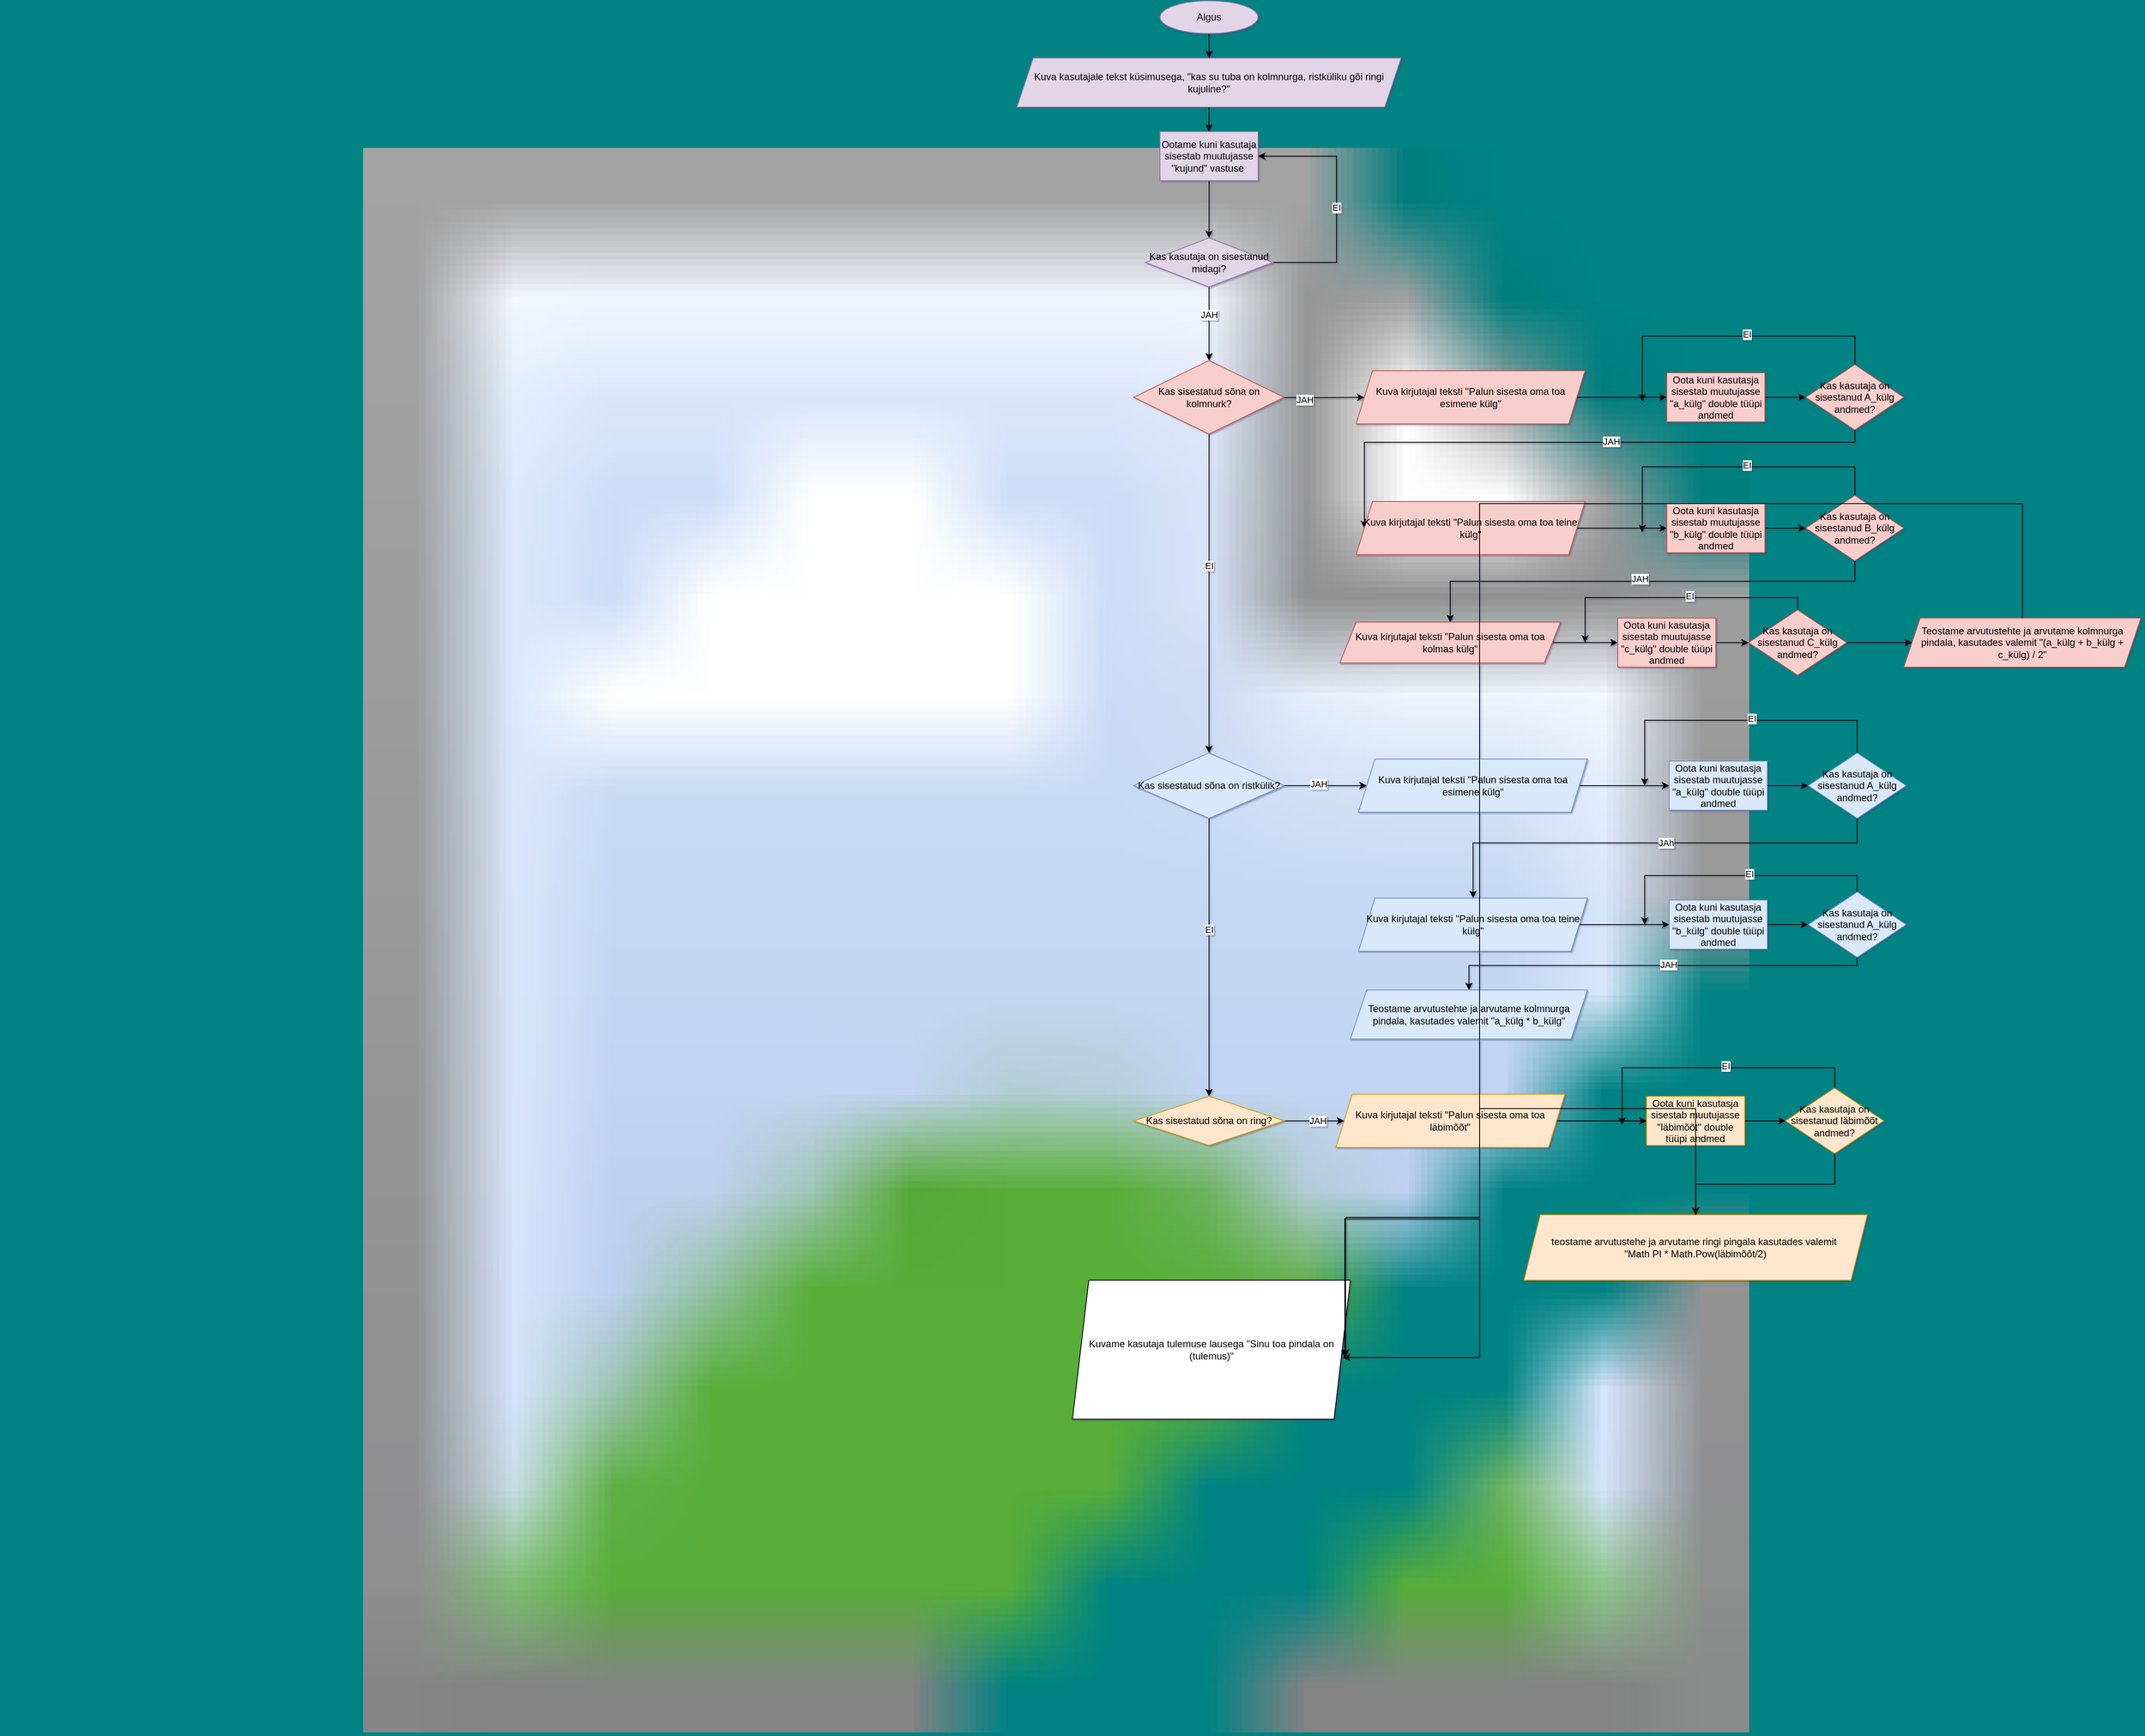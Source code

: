 <mxfile version="26.0.9">
  <diagram id="C5RBs43oDa-KdzZeNtuy" name="Page-1">
    <mxGraphModel dx="2765" dy="1995" grid="0" gridSize="10" guides="1" tooltips="1" connect="1" arrows="1" fold="1" page="0" pageScale="1" pageWidth="291" pageHeight="413" background="light-dark(#018383, #3a756b)" backgroundImage="{&quot;src&quot;:&quot;https://external-content.duckduckgo.com/iu/?u=https%3A%2F%2Fi.pinimg.com%2Foriginals%2F54%2F1e%2F90%2F541e903b56992251a2353d5eb28521f8.jpg&amp;f=1&amp;nofb=1&amp;ipt=db46da8940c8d99887516993b8c28b2bbe2d71f8f6b81d16f4c20e3f9383d513&quot;,&quot;width&quot;:&quot;2584&quot;,&quot;height&quot;:&quot;1938&quot;,&quot;x&quot;:0,&quot;y&quot;:0}" math="0" shadow="1">
      <root>
        <mxCell id="WIyWlLk6GJQsqaUBKTNV-0" />
        <mxCell id="WIyWlLk6GJQsqaUBKTNV-1" parent="WIyWlLk6GJQsqaUBKTNV-0" />
        <mxCell id="mahn6WL9fbFiG1jr3dB3-8" style="edgeStyle=orthogonalEdgeStyle;rounded=0;orthogonalLoop=1;jettySize=auto;html=1;exitX=0.5;exitY=1;exitDx=0;exitDy=0;entryX=0.5;entryY=0;entryDx=0;entryDy=0;" edge="1" parent="WIyWlLk6GJQsqaUBKTNV-1" source="mahn6WL9fbFiG1jr3dB3-0" target="mahn6WL9fbFiG1jr3dB3-3">
          <mxGeometry relative="1" as="geometry" />
        </mxCell>
        <mxCell id="mahn6WL9fbFiG1jr3dB3-0" value="Algus" style="ellipse;whiteSpace=wrap;html=1;fillColor=#e1d5e7;strokeColor=#9673a6;" vertex="1" parent="WIyWlLk6GJQsqaUBKTNV-1">
          <mxGeometry x="1419" y="-180" width="120" height="40" as="geometry" />
        </mxCell>
        <mxCell id="mahn6WL9fbFiG1jr3dB3-9" value="" style="edgeStyle=orthogonalEdgeStyle;rounded=0;orthogonalLoop=1;jettySize=auto;html=1;" edge="1" parent="WIyWlLk6GJQsqaUBKTNV-1" source="mahn6WL9fbFiG1jr3dB3-3" target="mahn6WL9fbFiG1jr3dB3-4">
          <mxGeometry relative="1" as="geometry" />
        </mxCell>
        <mxCell id="mahn6WL9fbFiG1jr3dB3-3" value="Kuva kasutajale tekst küsimusega, &quot;kas su tuba on kolmnurga, ristküliku gõi ringi kujuline?&quot;" style="shape=parallelogram;perimeter=parallelogramPerimeter;whiteSpace=wrap;html=1;fixedSize=1;fillColor=#e1d5e7;strokeColor=#9673a6;" vertex="1" parent="WIyWlLk6GJQsqaUBKTNV-1">
          <mxGeometry x="1244" y="-110" width="470" height="60" as="geometry" />
        </mxCell>
        <mxCell id="mahn6WL9fbFiG1jr3dB3-10" value="" style="edgeStyle=orthogonalEdgeStyle;rounded=0;orthogonalLoop=1;jettySize=auto;html=1;" edge="1" parent="WIyWlLk6GJQsqaUBKTNV-1" source="mahn6WL9fbFiG1jr3dB3-4" target="mahn6WL9fbFiG1jr3dB3-5">
          <mxGeometry relative="1" as="geometry" />
        </mxCell>
        <mxCell id="mahn6WL9fbFiG1jr3dB3-4" value="Ootame kuni kasutaja sisestab muutujasse&lt;div&gt;&quot;kujund&quot; vastuse&amp;nbsp;&lt;/div&gt;" style="rounded=0;whiteSpace=wrap;html=1;fillColor=#e1d5e7;strokeColor=#9673a6;" vertex="1" parent="WIyWlLk6GJQsqaUBKTNV-1">
          <mxGeometry x="1419" y="-20" width="120" height="60" as="geometry" />
        </mxCell>
        <mxCell id="mahn6WL9fbFiG1jr3dB3-6" style="edgeStyle=orthogonalEdgeStyle;rounded=0;orthogonalLoop=1;jettySize=auto;html=1;entryX=1;entryY=0.5;entryDx=0;entryDy=0;" edge="1" parent="WIyWlLk6GJQsqaUBKTNV-1" source="mahn6WL9fbFiG1jr3dB3-5" target="mahn6WL9fbFiG1jr3dB3-4">
          <mxGeometry relative="1" as="geometry">
            <Array as="points">
              <mxPoint x="1635" y="140" />
              <mxPoint x="1635" y="10" />
            </Array>
          </mxGeometry>
        </mxCell>
        <mxCell id="mahn6WL9fbFiG1jr3dB3-7" value="EI" style="edgeLabel;html=1;align=center;verticalAlign=middle;resizable=0;points=[];" vertex="1" connectable="0" parent="mahn6WL9fbFiG1jr3dB3-6">
          <mxGeometry x="-0.046" relative="1" as="geometry">
            <mxPoint as="offset" />
          </mxGeometry>
        </mxCell>
        <mxCell id="mahn6WL9fbFiG1jr3dB3-13" value="" style="edgeStyle=orthogonalEdgeStyle;rounded=0;orthogonalLoop=1;jettySize=auto;html=1;" edge="1" parent="WIyWlLk6GJQsqaUBKTNV-1" source="mahn6WL9fbFiG1jr3dB3-5" target="mahn6WL9fbFiG1jr3dB3-12">
          <mxGeometry relative="1" as="geometry" />
        </mxCell>
        <mxCell id="mahn6WL9fbFiG1jr3dB3-20" value="JAH" style="edgeLabel;html=1;align=center;verticalAlign=middle;resizable=0;points=[];" vertex="1" connectable="0" parent="mahn6WL9fbFiG1jr3dB3-13">
          <mxGeometry x="-0.25" relative="1" as="geometry">
            <mxPoint as="offset" />
          </mxGeometry>
        </mxCell>
        <mxCell id="mahn6WL9fbFiG1jr3dB3-5" value="Kas kasutaja on sisestanud midagi?" style="rhombus;whiteSpace=wrap;html=1;fillColor=#e1d5e7;strokeColor=#9673a6;" vertex="1" parent="WIyWlLk6GJQsqaUBKTNV-1">
          <mxGeometry x="1401" y="110" width="156" height="60" as="geometry" />
        </mxCell>
        <mxCell id="mahn6WL9fbFiG1jr3dB3-15" value="" style="edgeStyle=orthogonalEdgeStyle;rounded=0;orthogonalLoop=1;jettySize=auto;html=1;" edge="1" parent="WIyWlLk6GJQsqaUBKTNV-1" source="mahn6WL9fbFiG1jr3dB3-12" target="mahn6WL9fbFiG1jr3dB3-14">
          <mxGeometry relative="1" as="geometry" />
        </mxCell>
        <mxCell id="mahn6WL9fbFiG1jr3dB3-16" value="EI" style="edgeLabel;html=1;align=center;verticalAlign=middle;resizable=0;points=[];" vertex="1" connectable="0" parent="mahn6WL9fbFiG1jr3dB3-15">
          <mxGeometry x="-0.175" relative="1" as="geometry">
            <mxPoint as="offset" />
          </mxGeometry>
        </mxCell>
        <mxCell id="mahn6WL9fbFiG1jr3dB3-22" value="" style="edgeStyle=orthogonalEdgeStyle;rounded=0;orthogonalLoop=1;jettySize=auto;html=1;" edge="1" parent="WIyWlLk6GJQsqaUBKTNV-1" target="mahn6WL9fbFiG1jr3dB3-21">
          <mxGeometry relative="1" as="geometry">
            <mxPoint x="1545.0" y="305" as="sourcePoint" />
          </mxGeometry>
        </mxCell>
        <mxCell id="mahn6WL9fbFiG1jr3dB3-93" value="JAH" style="edgeLabel;html=1;align=center;verticalAlign=middle;resizable=0;points=[];" vertex="1" connectable="0" parent="mahn6WL9fbFiG1jr3dB3-22">
          <mxGeometry x="-0.177" y="-2" relative="1" as="geometry">
            <mxPoint as="offset" />
          </mxGeometry>
        </mxCell>
        <mxCell id="mahn6WL9fbFiG1jr3dB3-12" value="Kas sisestatud sõna on kolmnurk?" style="rhombus;whiteSpace=wrap;html=1;fillColor=#f8cecc;strokeColor=#b85450;" vertex="1" parent="WIyWlLk6GJQsqaUBKTNV-1">
          <mxGeometry x="1387" y="260" width="184" height="90" as="geometry" />
        </mxCell>
        <mxCell id="mahn6WL9fbFiG1jr3dB3-18" value="" style="edgeStyle=orthogonalEdgeStyle;rounded=0;orthogonalLoop=1;jettySize=auto;html=1;" edge="1" parent="WIyWlLk6GJQsqaUBKTNV-1" source="mahn6WL9fbFiG1jr3dB3-14" target="mahn6WL9fbFiG1jr3dB3-17">
          <mxGeometry relative="1" as="geometry" />
        </mxCell>
        <mxCell id="mahn6WL9fbFiG1jr3dB3-19" value="EI" style="edgeLabel;html=1;align=center;verticalAlign=middle;resizable=0;points=[];" vertex="1" connectable="0" parent="mahn6WL9fbFiG1jr3dB3-18">
          <mxGeometry x="-0.2" relative="1" as="geometry">
            <mxPoint as="offset" />
          </mxGeometry>
        </mxCell>
        <mxCell id="mahn6WL9fbFiG1jr3dB3-58" value="" style="edgeStyle=orthogonalEdgeStyle;rounded=0;orthogonalLoop=1;jettySize=auto;html=1;" edge="1" parent="WIyWlLk6GJQsqaUBKTNV-1" source="mahn6WL9fbFiG1jr3dB3-14" target="mahn6WL9fbFiG1jr3dB3-43">
          <mxGeometry relative="1" as="geometry" />
        </mxCell>
        <mxCell id="mahn6WL9fbFiG1jr3dB3-92" value="JAH" style="edgeLabel;html=1;align=center;verticalAlign=middle;resizable=0;points=[];" vertex="1" connectable="0" parent="mahn6WL9fbFiG1jr3dB3-58">
          <mxGeometry x="-0.177" y="2" relative="1" as="geometry">
            <mxPoint as="offset" />
          </mxGeometry>
        </mxCell>
        <mxCell id="mahn6WL9fbFiG1jr3dB3-14" value="Kas sisestatud sõna on ristkülik?" style="rhombus;whiteSpace=wrap;html=1;fillColor=#dae8fc;strokeColor=#6c8ebf;" vertex="1" parent="WIyWlLk6GJQsqaUBKTNV-1">
          <mxGeometry x="1387" y="740" width="184" height="80" as="geometry" />
        </mxCell>
        <mxCell id="mahn6WL9fbFiG1jr3dB3-86" value="" style="edgeStyle=orthogonalEdgeStyle;rounded=0;orthogonalLoop=1;jettySize=auto;html=1;" edge="1" parent="WIyWlLk6GJQsqaUBKTNV-1" source="mahn6WL9fbFiG1jr3dB3-17" target="mahn6WL9fbFiG1jr3dB3-80">
          <mxGeometry relative="1" as="geometry" />
        </mxCell>
        <mxCell id="mahn6WL9fbFiG1jr3dB3-91" value="JAH" style="edgeLabel;html=1;align=center;verticalAlign=middle;resizable=0;points=[];" vertex="1" connectable="0" parent="mahn6WL9fbFiG1jr3dB3-86">
          <mxGeometry x="0.103" relative="1" as="geometry">
            <mxPoint as="offset" />
          </mxGeometry>
        </mxCell>
        <mxCell id="mahn6WL9fbFiG1jr3dB3-17" value="Kas sisestatud sõna on ring?" style="rhombus;whiteSpace=wrap;html=1;fillColor=#ffe6cc;strokeColor=#d79b00;" vertex="1" parent="WIyWlLk6GJQsqaUBKTNV-1">
          <mxGeometry x="1387" y="1160" width="184" height="60" as="geometry" />
        </mxCell>
        <mxCell id="mahn6WL9fbFiG1jr3dB3-42" value="" style="edgeStyle=orthogonalEdgeStyle;rounded=0;orthogonalLoop=1;jettySize=auto;html=1;" edge="1" parent="WIyWlLk6GJQsqaUBKTNV-1" source="mahn6WL9fbFiG1jr3dB3-43" target="mahn6WL9fbFiG1jr3dB3-45">
          <mxGeometry relative="1" as="geometry" />
        </mxCell>
        <mxCell id="mahn6WL9fbFiG1jr3dB3-43" value="Kuva kirjutajal teksti &quot;Palun sisesta oma toa esimene külg&quot;" style="shape=parallelogram;perimeter=parallelogramPerimeter;whiteSpace=wrap;html=1;fixedSize=1;fillColor=#dae8fc;strokeColor=#6c8ebf;" vertex="1" parent="WIyWlLk6GJQsqaUBKTNV-1">
          <mxGeometry x="1661.94" y="747.5" width="280" height="65" as="geometry" />
        </mxCell>
        <mxCell id="mahn6WL9fbFiG1jr3dB3-44" value="" style="edgeStyle=orthogonalEdgeStyle;rounded=0;orthogonalLoop=1;jettySize=auto;html=1;" edge="1" parent="WIyWlLk6GJQsqaUBKTNV-1" source="mahn6WL9fbFiG1jr3dB3-45" target="mahn6WL9fbFiG1jr3dB3-50">
          <mxGeometry relative="1" as="geometry" />
        </mxCell>
        <mxCell id="mahn6WL9fbFiG1jr3dB3-45" value="Oota kuni kasutasja sisestab muutujasse &quot;a_külg&quot; double tüüpi andmed" style="whiteSpace=wrap;html=1;fillColor=#dae8fc;strokeColor=#6c8ebf;" vertex="1" parent="WIyWlLk6GJQsqaUBKTNV-1">
          <mxGeometry x="2041.94" y="750" width="120" height="60" as="geometry" />
        </mxCell>
        <mxCell id="mahn6WL9fbFiG1jr3dB3-46" style="edgeStyle=orthogonalEdgeStyle;rounded=0;orthogonalLoop=1;jettySize=auto;html=1;exitX=0.5;exitY=0;exitDx=0;exitDy=0;" edge="1" parent="WIyWlLk6GJQsqaUBKTNV-1" source="mahn6WL9fbFiG1jr3dB3-50">
          <mxGeometry relative="1" as="geometry">
            <mxPoint x="2011.94" y="780" as="targetPoint" />
            <mxPoint x="2381.94" y="730" as="sourcePoint" />
            <Array as="points">
              <mxPoint x="2271.94" y="700" />
              <mxPoint x="2011.94" y="700" />
            </Array>
          </mxGeometry>
        </mxCell>
        <mxCell id="mahn6WL9fbFiG1jr3dB3-47" value="EI" style="edgeLabel;html=1;align=center;verticalAlign=middle;resizable=0;points=[];" vertex="1" connectable="0" parent="mahn6WL9fbFiG1jr3dB3-46">
          <mxGeometry x="-0.107" y="-2" relative="1" as="geometry">
            <mxPoint as="offset" />
          </mxGeometry>
        </mxCell>
        <mxCell id="mahn6WL9fbFiG1jr3dB3-48" value="" style="edgeStyle=orthogonalEdgeStyle;rounded=0;orthogonalLoop=1;jettySize=auto;html=1;" edge="1" parent="WIyWlLk6GJQsqaUBKTNV-1" source="mahn6WL9fbFiG1jr3dB3-50" target="mahn6WL9fbFiG1jr3dB3-52">
          <mxGeometry relative="1" as="geometry">
            <Array as="points">
              <mxPoint x="2271.94" y="850" />
              <mxPoint x="1801.94" y="850" />
            </Array>
          </mxGeometry>
        </mxCell>
        <mxCell id="mahn6WL9fbFiG1jr3dB3-49" value="JAh" style="edgeLabel;html=1;align=center;verticalAlign=middle;resizable=0;points=[];" vertex="1" connectable="0" parent="mahn6WL9fbFiG1jr3dB3-48">
          <mxGeometry x="-0.067" relative="1" as="geometry">
            <mxPoint as="offset" />
          </mxGeometry>
        </mxCell>
        <mxCell id="mahn6WL9fbFiG1jr3dB3-50" value="Kas kasutaja on sisestanud A_külg andmed?" style="rhombus;whiteSpace=wrap;html=1;fillColor=#dae8fc;strokeColor=#6c8ebf;" vertex="1" parent="WIyWlLk6GJQsqaUBKTNV-1">
          <mxGeometry x="2211.94" y="740" width="120" height="80" as="geometry" />
        </mxCell>
        <mxCell id="mahn6WL9fbFiG1jr3dB3-51" value="" style="edgeStyle=orthogonalEdgeStyle;rounded=0;orthogonalLoop=1;jettySize=auto;html=1;" edge="1" parent="WIyWlLk6GJQsqaUBKTNV-1" source="mahn6WL9fbFiG1jr3dB3-52" target="mahn6WL9fbFiG1jr3dB3-54">
          <mxGeometry relative="1" as="geometry" />
        </mxCell>
        <mxCell id="mahn6WL9fbFiG1jr3dB3-52" value="Kuva kirjutajal teksti &quot;Palun sisesta oma toa teine külg&quot;" style="shape=parallelogram;perimeter=parallelogramPerimeter;whiteSpace=wrap;html=1;fixedSize=1;fillColor=#dae8fc;strokeColor=#6c8ebf;" vertex="1" parent="WIyWlLk6GJQsqaUBKTNV-1">
          <mxGeometry x="1661.94" y="917.5" width="280" height="65" as="geometry" />
        </mxCell>
        <mxCell id="mahn6WL9fbFiG1jr3dB3-53" value="" style="edgeStyle=orthogonalEdgeStyle;rounded=0;orthogonalLoop=1;jettySize=auto;html=1;" edge="1" parent="WIyWlLk6GJQsqaUBKTNV-1" source="mahn6WL9fbFiG1jr3dB3-54" target="mahn6WL9fbFiG1jr3dB3-57">
          <mxGeometry relative="1" as="geometry" />
        </mxCell>
        <mxCell id="mahn6WL9fbFiG1jr3dB3-54" value="Oota kuni kasutasja sisestab muutujasse &quot;b_külg&quot; double tüüpi andmed" style="whiteSpace=wrap;html=1;fillColor=#dae8fc;strokeColor=#6c8ebf;" vertex="1" parent="WIyWlLk6GJQsqaUBKTNV-1">
          <mxGeometry x="2041.94" y="920" width="120" height="60" as="geometry" />
        </mxCell>
        <mxCell id="mahn6WL9fbFiG1jr3dB3-55" style="edgeStyle=orthogonalEdgeStyle;rounded=0;orthogonalLoop=1;jettySize=auto;html=1;exitX=0.5;exitY=0;exitDx=0;exitDy=0;" edge="1" parent="WIyWlLk6GJQsqaUBKTNV-1" source="mahn6WL9fbFiG1jr3dB3-57">
          <mxGeometry relative="1" as="geometry">
            <mxPoint x="2011.94" y="950" as="targetPoint" />
            <mxPoint x="2381.94" y="900" as="sourcePoint" />
            <Array as="points">
              <mxPoint x="2271.94" y="890" />
              <mxPoint x="2011.94" y="890" />
            </Array>
          </mxGeometry>
        </mxCell>
        <mxCell id="mahn6WL9fbFiG1jr3dB3-56" value="EI" style="edgeLabel;html=1;align=center;verticalAlign=middle;resizable=0;points=[];" vertex="1" connectable="0" parent="mahn6WL9fbFiG1jr3dB3-55">
          <mxGeometry x="-0.107" y="-2" relative="1" as="geometry">
            <mxPoint as="offset" />
          </mxGeometry>
        </mxCell>
        <mxCell id="mahn6WL9fbFiG1jr3dB3-77" style="edgeStyle=orthogonalEdgeStyle;rounded=0;orthogonalLoop=1;jettySize=auto;html=1;" edge="1" parent="WIyWlLk6GJQsqaUBKTNV-1" source="mahn6WL9fbFiG1jr3dB3-57" target="mahn6WL9fbFiG1jr3dB3-76">
          <mxGeometry relative="1" as="geometry">
            <Array as="points">
              <mxPoint x="2271.94" y="1000" />
              <mxPoint x="1796.94" y="1000" />
            </Array>
          </mxGeometry>
        </mxCell>
        <mxCell id="mahn6WL9fbFiG1jr3dB3-78" value="JAH" style="edgeLabel;html=1;align=center;verticalAlign=middle;resizable=0;points=[];" vertex="1" connectable="0" parent="mahn6WL9fbFiG1jr3dB3-77">
          <mxGeometry x="-0.064" y="-1" relative="1" as="geometry">
            <mxPoint as="offset" />
          </mxGeometry>
        </mxCell>
        <mxCell id="mahn6WL9fbFiG1jr3dB3-57" value="Kas kasutaja on sisestanud A_külg andmed?" style="rhombus;whiteSpace=wrap;html=1;fillColor=#dae8fc;strokeColor=#6c8ebf;" vertex="1" parent="WIyWlLk6GJQsqaUBKTNV-1">
          <mxGeometry x="2211.94" y="910" width="120" height="80" as="geometry" />
        </mxCell>
        <mxCell id="mahn6WL9fbFiG1jr3dB3-76" value="Teostame arvutustehte ja arvutame kolmnurga pindala, kasutades valemit &quot;a_külg * b_külg&quot;" style="shape=parallelogram;perimeter=parallelogramPerimeter;whiteSpace=wrap;html=1;fixedSize=1;fillColor=#dae8fc;strokeColor=#6c8ebf;" vertex="1" parent="WIyWlLk6GJQsqaUBKTNV-1">
          <mxGeometry x="1651.94" y="1030" width="290" height="60" as="geometry" />
        </mxCell>
        <mxCell id="mahn6WL9fbFiG1jr3dB3-79" value="" style="edgeStyle=orthogonalEdgeStyle;rounded=0;orthogonalLoop=1;jettySize=auto;html=1;" edge="1" parent="WIyWlLk6GJQsqaUBKTNV-1" source="mahn6WL9fbFiG1jr3dB3-80" target="mahn6WL9fbFiG1jr3dB3-82">
          <mxGeometry relative="1" as="geometry" />
        </mxCell>
        <mxCell id="mahn6WL9fbFiG1jr3dB3-80" value="Kuva kirjutajal teksti &quot;Palun sisesta oma toa läbimõõt&quot;" style="shape=parallelogram;perimeter=parallelogramPerimeter;whiteSpace=wrap;html=1;fixedSize=1;fillColor=#ffe6cc;strokeColor=#d79b00;" vertex="1" parent="WIyWlLk6GJQsqaUBKTNV-1">
          <mxGeometry x="1634.29" y="1157.5" width="280" height="65" as="geometry" />
        </mxCell>
        <mxCell id="mahn6WL9fbFiG1jr3dB3-81" value="" style="edgeStyle=orthogonalEdgeStyle;rounded=0;orthogonalLoop=1;jettySize=auto;html=1;" edge="1" parent="WIyWlLk6GJQsqaUBKTNV-1" source="mahn6WL9fbFiG1jr3dB3-82" target="mahn6WL9fbFiG1jr3dB3-85">
          <mxGeometry relative="1" as="geometry" />
        </mxCell>
        <mxCell id="mahn6WL9fbFiG1jr3dB3-82" value="Oota kuni kasutasja sisestab muutujasse &quot;läbimõõt&quot; double tüüpi andmed" style="whiteSpace=wrap;html=1;fillColor=#ffe6cc;strokeColor=#d79b00;" vertex="1" parent="WIyWlLk6GJQsqaUBKTNV-1">
          <mxGeometry x="2014.29" y="1160" width="120" height="60" as="geometry" />
        </mxCell>
        <mxCell id="mahn6WL9fbFiG1jr3dB3-83" style="edgeStyle=orthogonalEdgeStyle;rounded=0;orthogonalLoop=1;jettySize=auto;html=1;exitX=0.5;exitY=0;exitDx=0;exitDy=0;" edge="1" parent="WIyWlLk6GJQsqaUBKTNV-1" source="mahn6WL9fbFiG1jr3dB3-85">
          <mxGeometry relative="1" as="geometry">
            <mxPoint x="1984.29" y="1195" as="targetPoint" />
            <mxPoint x="2354.29" y="1145" as="sourcePoint" />
            <Array as="points">
              <mxPoint x="2244.29" y="1125" />
              <mxPoint x="1984.29" y="1125" />
            </Array>
          </mxGeometry>
        </mxCell>
        <mxCell id="mahn6WL9fbFiG1jr3dB3-84" value="EI" style="edgeLabel;html=1;align=center;verticalAlign=middle;resizable=0;points=[];" vertex="1" connectable="0" parent="mahn6WL9fbFiG1jr3dB3-83">
          <mxGeometry x="-0.107" y="-2" relative="1" as="geometry">
            <mxPoint as="offset" />
          </mxGeometry>
        </mxCell>
        <mxCell id="mahn6WL9fbFiG1jr3dB3-90" value="" style="edgeStyle=orthogonalEdgeStyle;rounded=0;orthogonalLoop=1;jettySize=auto;html=1;" edge="1" parent="WIyWlLk6GJQsqaUBKTNV-1" source="mahn6WL9fbFiG1jr3dB3-85" target="mahn6WL9fbFiG1jr3dB3-89">
          <mxGeometry relative="1" as="geometry" />
        </mxCell>
        <mxCell id="mahn6WL9fbFiG1jr3dB3-85" value="Kas kasutaja on sisestanud läbimõõt andmed?" style="rhombus;whiteSpace=wrap;html=1;fillColor=#ffe6cc;strokeColor=#d79b00;" vertex="1" parent="WIyWlLk6GJQsqaUBKTNV-1">
          <mxGeometry x="2184.29" y="1150" width="120" height="80" as="geometry" />
        </mxCell>
        <mxCell id="mahn6WL9fbFiG1jr3dB3-88" value="" style="group;glass=0;" vertex="1" connectable="0" parent="WIyWlLk6GJQsqaUBKTNV-1">
          <mxGeometry x="1639" y="230" width="980" height="415" as="geometry" />
        </mxCell>
        <mxCell id="mahn6WL9fbFiG1jr3dB3-27" value="" style="edgeStyle=orthogonalEdgeStyle;rounded=0;orthogonalLoop=1;jettySize=auto;html=1;" edge="1" parent="mahn6WL9fbFiG1jr3dB3-88" source="mahn6WL9fbFiG1jr3dB3-21" target="mahn6WL9fbFiG1jr3dB3-26">
          <mxGeometry relative="1" as="geometry" />
        </mxCell>
        <mxCell id="mahn6WL9fbFiG1jr3dB3-21" value="Kuva kirjutajal teksti &quot;Palun sisesta oma toa esimene külg&quot;" style="shape=parallelogram;perimeter=parallelogramPerimeter;whiteSpace=wrap;html=1;fixedSize=1;fillStyle=auto;fillColor=#f8cecc;strokeColor=#b85450;" vertex="1" parent="mahn6WL9fbFiG1jr3dB3-88">
          <mxGeometry x="20" y="42.5" width="280" height="65" as="geometry" />
        </mxCell>
        <mxCell id="mahn6WL9fbFiG1jr3dB3-29" value="" style="edgeStyle=orthogonalEdgeStyle;rounded=0;orthogonalLoop=1;jettySize=auto;html=1;" edge="1" parent="mahn6WL9fbFiG1jr3dB3-88" source="mahn6WL9fbFiG1jr3dB3-26" target="mahn6WL9fbFiG1jr3dB3-28">
          <mxGeometry relative="1" as="geometry" />
        </mxCell>
        <mxCell id="mahn6WL9fbFiG1jr3dB3-26" value="Oota kuni kasutasja sisestab muutujasse &quot;a_külg&quot; double tüüpi andmed" style="whiteSpace=wrap;html=1;fillColor=#f8cecc;strokeColor=#b85450;" vertex="1" parent="mahn6WL9fbFiG1jr3dB3-88">
          <mxGeometry x="400" y="45" width="120" height="60" as="geometry" />
        </mxCell>
        <mxCell id="mahn6WL9fbFiG1jr3dB3-30" style="edgeStyle=orthogonalEdgeStyle;rounded=0;orthogonalLoop=1;jettySize=auto;html=1;exitX=0.5;exitY=0;exitDx=0;exitDy=0;" edge="1" parent="mahn6WL9fbFiG1jr3dB3-88" source="mahn6WL9fbFiG1jr3dB3-28">
          <mxGeometry relative="1" as="geometry">
            <mxPoint x="370" y="80" as="targetPoint" />
            <mxPoint x="740" y="30" as="sourcePoint" />
            <Array as="points">
              <mxPoint x="630" />
              <mxPoint x="370" />
            </Array>
          </mxGeometry>
        </mxCell>
        <mxCell id="mahn6WL9fbFiG1jr3dB3-31" value="EI" style="edgeLabel;html=1;align=center;verticalAlign=middle;resizable=0;points=[];" vertex="1" connectable="0" parent="mahn6WL9fbFiG1jr3dB3-30">
          <mxGeometry x="-0.107" y="-2" relative="1" as="geometry">
            <mxPoint as="offset" />
          </mxGeometry>
        </mxCell>
        <mxCell id="mahn6WL9fbFiG1jr3dB3-73" style="edgeStyle=orthogonalEdgeStyle;rounded=0;orthogonalLoop=1;jettySize=auto;html=1;entryX=0;entryY=0.5;entryDx=0;entryDy=0;" edge="1" parent="mahn6WL9fbFiG1jr3dB3-88" source="mahn6WL9fbFiG1jr3dB3-28" target="mahn6WL9fbFiG1jr3dB3-33">
          <mxGeometry relative="1" as="geometry">
            <Array as="points">
              <mxPoint x="630" y="130" />
              <mxPoint x="30" y="130" />
            </Array>
          </mxGeometry>
        </mxCell>
        <mxCell id="mahn6WL9fbFiG1jr3dB3-74" value="JAH" style="edgeLabel;html=1;align=center;verticalAlign=middle;resizable=0;points=[];" vertex="1" connectable="0" parent="mahn6WL9fbFiG1jr3dB3-73">
          <mxGeometry x="-0.131" y="-1" relative="1" as="geometry">
            <mxPoint as="offset" />
          </mxGeometry>
        </mxCell>
        <mxCell id="mahn6WL9fbFiG1jr3dB3-28" value="Kas kasutaja on sisestanud A_külg andmed?" style="rhombus;whiteSpace=wrap;html=1;fillColor=#f8cecc;strokeColor=#b85450;" vertex="1" parent="mahn6WL9fbFiG1jr3dB3-88">
          <mxGeometry x="570" y="35" width="120" height="80" as="geometry" />
        </mxCell>
        <mxCell id="mahn6WL9fbFiG1jr3dB3-32" value="" style="edgeStyle=orthogonalEdgeStyle;rounded=0;orthogonalLoop=1;jettySize=auto;html=1;" edge="1" parent="mahn6WL9fbFiG1jr3dB3-88" source="mahn6WL9fbFiG1jr3dB3-33" target="mahn6WL9fbFiG1jr3dB3-35">
          <mxGeometry relative="1" as="geometry" />
        </mxCell>
        <mxCell id="mahn6WL9fbFiG1jr3dB3-33" value="Kuva kirjutajal teksti &quot;Palun sisesta oma toa teine külg&quot;" style="shape=parallelogram;perimeter=parallelogramPerimeter;whiteSpace=wrap;html=1;fixedSize=1;fillColor=#f8cecc;strokeColor=#b85450;" vertex="1" parent="mahn6WL9fbFiG1jr3dB3-88">
          <mxGeometry x="20" y="202.5" width="280" height="65" as="geometry" />
        </mxCell>
        <mxCell id="mahn6WL9fbFiG1jr3dB3-34" value="" style="edgeStyle=orthogonalEdgeStyle;rounded=0;orthogonalLoop=1;jettySize=auto;html=1;" edge="1" parent="mahn6WL9fbFiG1jr3dB3-88" source="mahn6WL9fbFiG1jr3dB3-35" target="mahn6WL9fbFiG1jr3dB3-38">
          <mxGeometry relative="1" as="geometry" />
        </mxCell>
        <mxCell id="mahn6WL9fbFiG1jr3dB3-35" value="Oota kuni kasutasja sisestab muutujasse &quot;b_külg&quot; double tüüpi andmed" style="whiteSpace=wrap;html=1;fillColor=#f8cecc;strokeColor=#b85450;" vertex="1" parent="mahn6WL9fbFiG1jr3dB3-88">
          <mxGeometry x="400" y="205" width="120" height="60" as="geometry" />
        </mxCell>
        <mxCell id="mahn6WL9fbFiG1jr3dB3-36" style="edgeStyle=orthogonalEdgeStyle;rounded=0;orthogonalLoop=1;jettySize=auto;html=1;exitX=0.5;exitY=0;exitDx=0;exitDy=0;" edge="1" parent="mahn6WL9fbFiG1jr3dB3-88" source="mahn6WL9fbFiG1jr3dB3-38">
          <mxGeometry relative="1" as="geometry">
            <mxPoint x="370" y="240" as="targetPoint" />
            <mxPoint x="740" y="190" as="sourcePoint" />
            <Array as="points">
              <mxPoint x="630" y="160" />
              <mxPoint x="370" y="160" />
            </Array>
          </mxGeometry>
        </mxCell>
        <mxCell id="mahn6WL9fbFiG1jr3dB3-37" value="EI" style="edgeLabel;html=1;align=center;verticalAlign=middle;resizable=0;points=[];" vertex="1" connectable="0" parent="mahn6WL9fbFiG1jr3dB3-36">
          <mxGeometry x="-0.107" y="-2" relative="1" as="geometry">
            <mxPoint as="offset" />
          </mxGeometry>
        </mxCell>
        <mxCell id="mahn6WL9fbFiG1jr3dB3-68" value="" style="edgeStyle=orthogonalEdgeStyle;rounded=0;orthogonalLoop=1;jettySize=auto;html=1;" edge="1" parent="mahn6WL9fbFiG1jr3dB3-88" source="mahn6WL9fbFiG1jr3dB3-38" target="mahn6WL9fbFiG1jr3dB3-67">
          <mxGeometry relative="1" as="geometry">
            <Array as="points">
              <mxPoint x="630" y="300" />
              <mxPoint x="135" y="300" />
            </Array>
          </mxGeometry>
        </mxCell>
        <mxCell id="mahn6WL9fbFiG1jr3dB3-75" value="JAH" style="edgeLabel;html=1;align=center;verticalAlign=middle;resizable=0;points=[];" vertex="1" connectable="0" parent="mahn6WL9fbFiG1jr3dB3-68">
          <mxGeometry x="0.011" y="-3" relative="1" as="geometry">
            <mxPoint as="offset" />
          </mxGeometry>
        </mxCell>
        <mxCell id="mahn6WL9fbFiG1jr3dB3-38" value="Kas kasutaja on sisestanud B_külg andmed?" style="rhombus;whiteSpace=wrap;html=1;fillColor=#f8cecc;strokeColor=#b85450;" vertex="1" parent="mahn6WL9fbFiG1jr3dB3-88">
          <mxGeometry x="570" y="195" width="120" height="80" as="geometry" />
        </mxCell>
        <mxCell id="mahn6WL9fbFiG1jr3dB3-59" value="" style="edgeStyle=orthogonalEdgeStyle;rounded=0;orthogonalLoop=1;jettySize=auto;html=1;" edge="1" parent="mahn6WL9fbFiG1jr3dB3-88" source="mahn6WL9fbFiG1jr3dB3-60" target="mahn6WL9fbFiG1jr3dB3-63">
          <mxGeometry relative="1" as="geometry" />
        </mxCell>
        <mxCell id="mahn6WL9fbFiG1jr3dB3-60" value="Oota kuni kasutasja sisestab muutujasse &quot;c_külg&quot; double tüüpi andmed" style="whiteSpace=wrap;html=1;fillColor=#f8cecc;strokeColor=#b85450;" vertex="1" parent="mahn6WL9fbFiG1jr3dB3-88">
          <mxGeometry x="340" y="345" width="120" height="60" as="geometry" />
        </mxCell>
        <mxCell id="mahn6WL9fbFiG1jr3dB3-61" style="edgeStyle=orthogonalEdgeStyle;rounded=0;orthogonalLoop=1;jettySize=auto;html=1;exitX=0.5;exitY=0;exitDx=0;exitDy=0;" edge="1" parent="mahn6WL9fbFiG1jr3dB3-88" source="mahn6WL9fbFiG1jr3dB3-63">
          <mxGeometry relative="1" as="geometry">
            <mxPoint x="300" y="375" as="targetPoint" />
            <mxPoint x="670" y="320" as="sourcePoint" />
            <Array as="points">
              <mxPoint x="560" y="320" />
              <mxPoint x="300" y="320" />
            </Array>
          </mxGeometry>
        </mxCell>
        <mxCell id="mahn6WL9fbFiG1jr3dB3-62" value="EI" style="edgeLabel;html=1;align=center;verticalAlign=middle;resizable=0;points=[];" vertex="1" connectable="0" parent="mahn6WL9fbFiG1jr3dB3-61">
          <mxGeometry x="-0.107" y="-2" relative="1" as="geometry">
            <mxPoint as="offset" />
          </mxGeometry>
        </mxCell>
        <mxCell id="mahn6WL9fbFiG1jr3dB3-66" value="" style="edgeStyle=orthogonalEdgeStyle;rounded=0;orthogonalLoop=1;jettySize=auto;html=1;" edge="1" parent="mahn6WL9fbFiG1jr3dB3-88" source="mahn6WL9fbFiG1jr3dB3-63" target="mahn6WL9fbFiG1jr3dB3-65">
          <mxGeometry relative="1" as="geometry" />
        </mxCell>
        <mxCell id="mahn6WL9fbFiG1jr3dB3-63" value="Kas kasutaja on sisestanud C_külg andmed?" style="rhombus;whiteSpace=wrap;html=1;fillColor=#f8cecc;strokeColor=#b85450;" vertex="1" parent="mahn6WL9fbFiG1jr3dB3-88">
          <mxGeometry x="500" y="335" width="120" height="80" as="geometry" />
        </mxCell>
        <mxCell id="mahn6WL9fbFiG1jr3dB3-65" value="Teostame arvutustehte ja arvutame kolmnurga pindala, kasutades valemit &quot;(a_külg + b_külg + c_külg) / 2&quot;" style="shape=parallelogram;perimeter=parallelogramPerimeter;whiteSpace=wrap;html=1;fixedSize=1;rounded=0;shadow=0;gradientDirection=radial;fillColor=#f8cecc;strokeColor=#b85450;" vertex="1" parent="mahn6WL9fbFiG1jr3dB3-88">
          <mxGeometry x="690" y="345" width="290" height="60" as="geometry" />
        </mxCell>
        <mxCell id="mahn6WL9fbFiG1jr3dB3-72" value="" style="edgeStyle=orthogonalEdgeStyle;rounded=0;orthogonalLoop=1;jettySize=auto;html=1;" edge="1" parent="mahn6WL9fbFiG1jr3dB3-88" source="mahn6WL9fbFiG1jr3dB3-67" target="mahn6WL9fbFiG1jr3dB3-60">
          <mxGeometry relative="1" as="geometry" />
        </mxCell>
        <mxCell id="mahn6WL9fbFiG1jr3dB3-67" value="Kuva kirjutajal teksti &quot;Palun sisesta oma toa kolmas külg&quot;" style="shape=parallelogram;perimeter=parallelogramPerimeter;whiteSpace=wrap;html=1;fixedSize=1;fillColor=#f8cecc;strokeColor=#b85450;" vertex="1" parent="mahn6WL9fbFiG1jr3dB3-88">
          <mxGeometry y="350" width="270" height="50" as="geometry" />
        </mxCell>
        <mxCell id="mahn6WL9fbFiG1jr3dB3-89" value="teostame arvutustehe ja arvutame ringi pingala kasutades valemit&amp;nbsp;&lt;div&gt;&quot;Math PI * Math.Pow(läbimõõt/2)&lt;/div&gt;" style="shape=parallelogram;perimeter=parallelogramPerimeter;whiteSpace=wrap;html=1;fixedSize=1;fillColor=#ffe6cc;strokeColor=#d79b00;" vertex="1" parent="WIyWlLk6GJQsqaUBKTNV-1">
          <mxGeometry x="1864.29" y="1305" width="420" height="80" as="geometry" />
        </mxCell>
        <mxCell id="mahn6WL9fbFiG1jr3dB3-94" value="Kuvame kasutaja tulemuse lausega &quot;Sinu toa pindala on (tulemus)&quot;" style="shape=parallelogram;perimeter=parallelogramPerimeter;whiteSpace=wrap;html=1;fixedSize=1;" vertex="1" parent="WIyWlLk6GJQsqaUBKTNV-1">
          <mxGeometry x="1311.94" y="1385" width="340" height="170" as="geometry" />
        </mxCell>
        <mxCell id="mahn6WL9fbFiG1jr3dB3-95" style="edgeStyle=orthogonalEdgeStyle;rounded=0;orthogonalLoop=1;jettySize=auto;html=1;entryX=0.983;entryY=0.549;entryDx=0;entryDy=0;entryPerimeter=0;" edge="1" parent="WIyWlLk6GJQsqaUBKTNV-1" source="mahn6WL9fbFiG1jr3dB3-65" target="mahn6WL9fbFiG1jr3dB3-94">
          <mxGeometry relative="1" as="geometry">
            <Array as="points">
              <mxPoint x="1810" y="435" />
              <mxPoint x="1810" y="1308" />
            </Array>
          </mxGeometry>
        </mxCell>
        <mxCell id="mahn6WL9fbFiG1jr3dB3-96" style="edgeStyle=orthogonalEdgeStyle;rounded=0;orthogonalLoop=1;jettySize=auto;html=1;entryX=0.973;entryY=0.556;entryDx=0;entryDy=0;entryPerimeter=0;" edge="1" parent="WIyWlLk6GJQsqaUBKTNV-1" source="mahn6WL9fbFiG1jr3dB3-76" target="mahn6WL9fbFiG1jr3dB3-94">
          <mxGeometry relative="1" as="geometry">
            <Array as="points">
              <mxPoint x="1810" y="890" />
              <mxPoint x="1810" y="1309" />
            </Array>
          </mxGeometry>
        </mxCell>
        <mxCell id="mahn6WL9fbFiG1jr3dB3-97" style="edgeStyle=orthogonalEdgeStyle;rounded=0;orthogonalLoop=1;jettySize=auto;html=1;entryX=0.98;entryY=0.559;entryDx=0;entryDy=0;entryPerimeter=0;" edge="1" parent="WIyWlLk6GJQsqaUBKTNV-1" source="mahn6WL9fbFiG1jr3dB3-89" target="mahn6WL9fbFiG1jr3dB3-94">
          <mxGeometry relative="1" as="geometry">
            <Array as="points">
              <mxPoint x="1810" y="1175" />
              <mxPoint x="1810" y="1310" />
            </Array>
          </mxGeometry>
        </mxCell>
      </root>
    </mxGraphModel>
  </diagram>
</mxfile>
